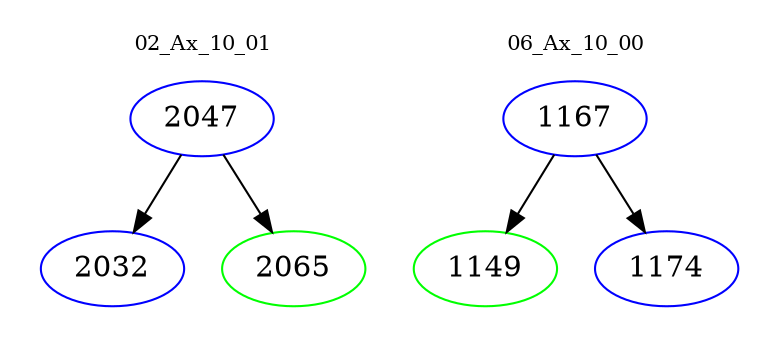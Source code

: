 digraph{
subgraph cluster_0 {
color = white
label = "02_Ax_10_01";
fontsize=10;
T0_2047 [label="2047", color="blue"]
T0_2047 -> T0_2032 [color="black"]
T0_2032 [label="2032", color="blue"]
T0_2047 -> T0_2065 [color="black"]
T0_2065 [label="2065", color="green"]
}
subgraph cluster_1 {
color = white
label = "06_Ax_10_00";
fontsize=10;
T1_1167 [label="1167", color="blue"]
T1_1167 -> T1_1149 [color="black"]
T1_1149 [label="1149", color="green"]
T1_1167 -> T1_1174 [color="black"]
T1_1174 [label="1174", color="blue"]
}
}

